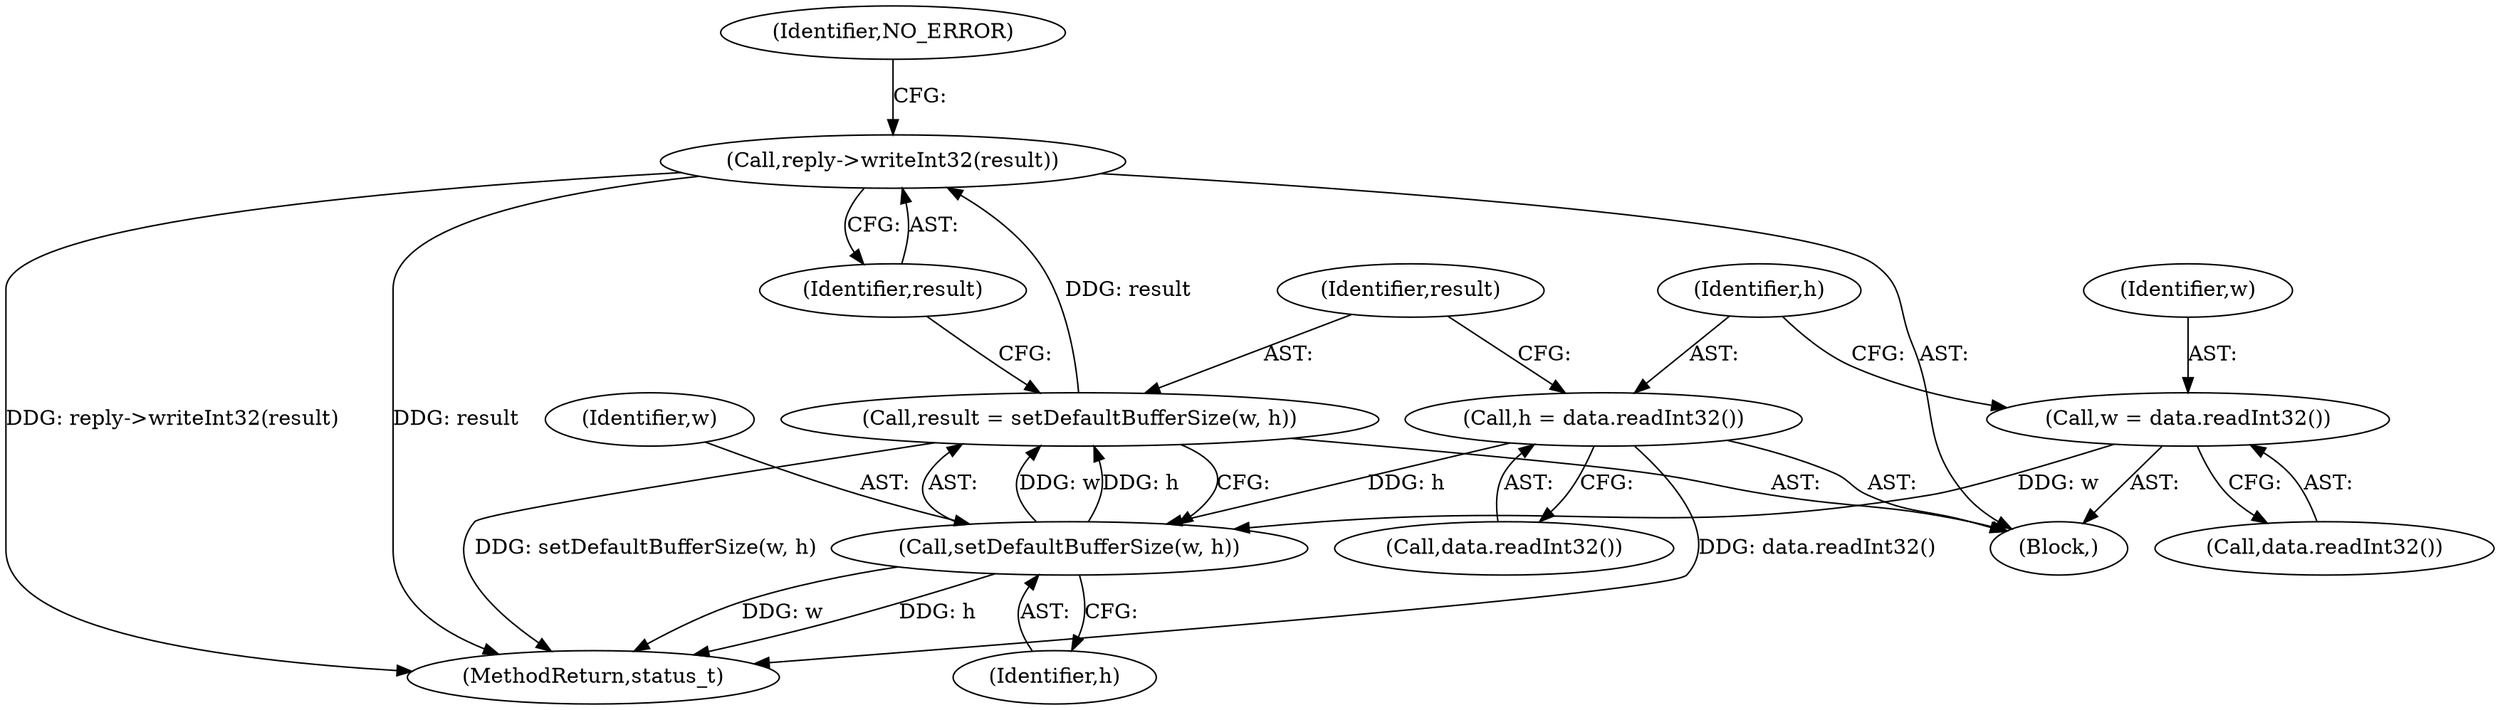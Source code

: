 digraph "0_Android_dded8fdbb700d6cc498debc69a780915bc34d755@API" {
"1000318" [label="(Call,reply->writeInt32(result))"];
"1000313" [label="(Call,result = setDefaultBufferSize(w, h))"];
"1000315" [label="(Call,setDefaultBufferSize(w, h))"];
"1000305" [label="(Call,w = data.readInt32())"];
"1000309" [label="(Call,h = data.readInt32())"];
"1000306" [label="(Identifier,w)"];
"1000318" [label="(Call,reply->writeInt32(result))"];
"1000319" [label="(Identifier,result)"];
"1000313" [label="(Call,result = setDefaultBufferSize(w, h))"];
"1000314" [label="(Identifier,result)"];
"1000307" [label="(Call,data.readInt32())"];
"1000321" [label="(Identifier,NO_ERROR)"];
"1000315" [label="(Call,setDefaultBufferSize(w, h))"];
"1000310" [label="(Identifier,h)"];
"1000311" [label="(Call,data.readInt32())"];
"1000476" [label="(MethodReturn,status_t)"];
"1000299" [label="(Block,)"];
"1000305" [label="(Call,w = data.readInt32())"];
"1000317" [label="(Identifier,h)"];
"1000316" [label="(Identifier,w)"];
"1000309" [label="(Call,h = data.readInt32())"];
"1000318" -> "1000299"  [label="AST: "];
"1000318" -> "1000319"  [label="CFG: "];
"1000319" -> "1000318"  [label="AST: "];
"1000321" -> "1000318"  [label="CFG: "];
"1000318" -> "1000476"  [label="DDG: reply->writeInt32(result)"];
"1000318" -> "1000476"  [label="DDG: result"];
"1000313" -> "1000318"  [label="DDG: result"];
"1000313" -> "1000299"  [label="AST: "];
"1000313" -> "1000315"  [label="CFG: "];
"1000314" -> "1000313"  [label="AST: "];
"1000315" -> "1000313"  [label="AST: "];
"1000319" -> "1000313"  [label="CFG: "];
"1000313" -> "1000476"  [label="DDG: setDefaultBufferSize(w, h)"];
"1000315" -> "1000313"  [label="DDG: w"];
"1000315" -> "1000313"  [label="DDG: h"];
"1000315" -> "1000317"  [label="CFG: "];
"1000316" -> "1000315"  [label="AST: "];
"1000317" -> "1000315"  [label="AST: "];
"1000315" -> "1000476"  [label="DDG: w"];
"1000315" -> "1000476"  [label="DDG: h"];
"1000305" -> "1000315"  [label="DDG: w"];
"1000309" -> "1000315"  [label="DDG: h"];
"1000305" -> "1000299"  [label="AST: "];
"1000305" -> "1000307"  [label="CFG: "];
"1000306" -> "1000305"  [label="AST: "];
"1000307" -> "1000305"  [label="AST: "];
"1000310" -> "1000305"  [label="CFG: "];
"1000309" -> "1000299"  [label="AST: "];
"1000309" -> "1000311"  [label="CFG: "];
"1000310" -> "1000309"  [label="AST: "];
"1000311" -> "1000309"  [label="AST: "];
"1000314" -> "1000309"  [label="CFG: "];
"1000309" -> "1000476"  [label="DDG: data.readInt32()"];
}
